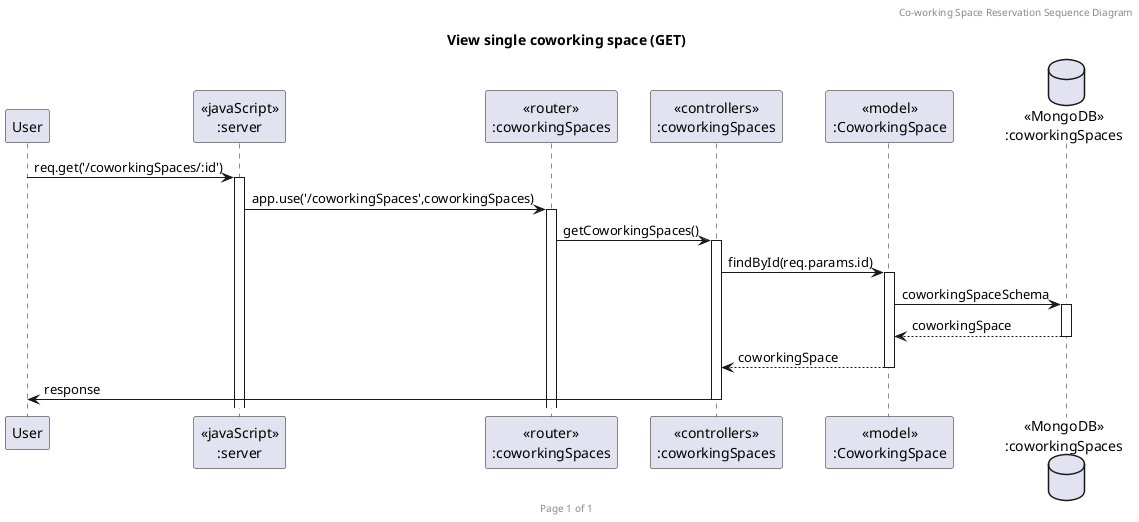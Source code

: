 @startuml View single coworking space (GET)

header Co-working Space Reservation Sequence Diagram
footer Page %page% of %lastpage%
title "View single coworking space (GET)"

participant "User" as client
participant "<<javaScript>>\n:server" as server
participant "<<router>>\n:coworkingSpaces" as routerCoworkingSpaces
participant "<<controllers>>\n:coworkingSpaces" as controllersCoworkingSpaces
participant "<<model>>\n:CoworkingSpace" as modelCoworkingSpace
database "<<MongoDB>>\n:coworkingSpaces" as coworkingSpacesDatabase

client->server ++:req.get('/coworkingSpaces/:id')
server->routerCoworkingSpaces ++:app.use('/coworkingSpaces',coworkingSpaces)
routerCoworkingSpaces -> controllersCoworkingSpaces ++:getCoworkingSpaces()
controllersCoworkingSpaces->modelCoworkingSpace ++:findById(req.params.id)
modelCoworkingSpace ->coworkingSpacesDatabase ++: coworkingSpaceSchema
coworkingSpacesDatabase --> modelCoworkingSpace --: coworkingSpace
controllersCoworkingSpaces <-- modelCoworkingSpace --:coworkingSpace
controllersCoworkingSpaces->client --:response

@enduml